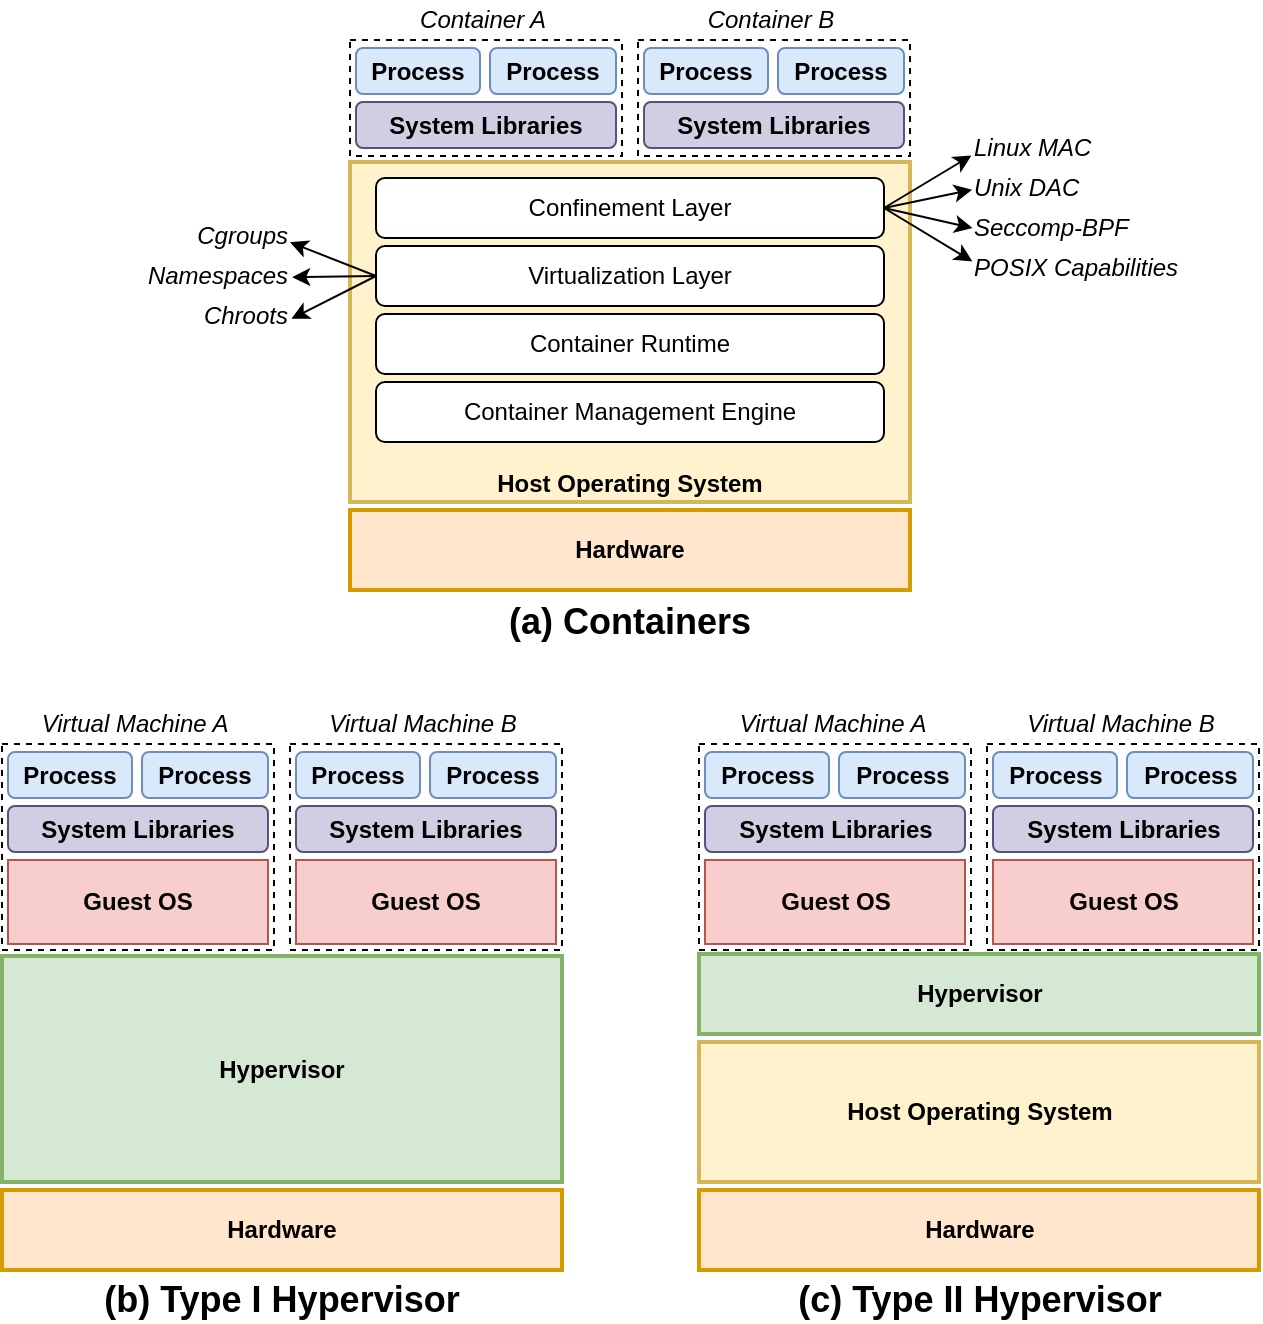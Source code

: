 <mxfile version="14.6.13" type="device"><diagram id="Iyh_wsnr-y02IcqG2gbX" name="Page-1"><mxGraphModel dx="2295" dy="1297" grid="1" gridSize="10" guides="1" tooltips="1" connect="1" arrows="1" fold="1" page="1" pageScale="1" pageWidth="850" pageHeight="1100" math="1" shadow="0"><root><mxCell id="0"/><mxCell id="1" parent="0"/><mxCell id="WYWR_9nGMZGuRG-j_Kwl-5" value="Host Operating System" style="rounded=0;whiteSpace=wrap;html=1;align=center;strokeWidth=2;fillColor=#fff2cc;strokeColor=#d6b656;fontStyle=1;verticalAlign=bottom;" vertex="1" parent="1"><mxGeometry x="270" y="121" width="280" height="170" as="geometry"/></mxCell><mxCell id="WYWR_9nGMZGuRG-j_Kwl-6" value="&lt;b&gt;Hardware&lt;/b&gt;" style="rounded=0;whiteSpace=wrap;html=1;align=center;strokeWidth=2;fillColor=#ffe6cc;strokeColor=#d79b00;" vertex="1" parent="1"><mxGeometry x="270" y="295" width="280" height="40" as="geometry"/></mxCell><mxCell id="WYWR_9nGMZGuRG-j_Kwl-15" value="Container Runtime" style="rounded=1;whiteSpace=wrap;html=1;strokeWidth=1;align=center;" vertex="1" parent="1"><mxGeometry x="283" y="197" width="254" height="30" as="geometry"/></mxCell><mxCell id="WYWR_9nGMZGuRG-j_Kwl-16" value="Container Management Engine" style="rounded=1;whiteSpace=wrap;html=1;strokeWidth=1;align=center;" vertex="1" parent="1"><mxGeometry x="283" y="231" width="254" height="30" as="geometry"/></mxCell><mxCell id="WYWR_9nGMZGuRG-j_Kwl-41" style="edgeStyle=none;rounded=0;orthogonalLoop=1;jettySize=auto;html=1;exitX=0;exitY=0.5;exitDx=0;exitDy=0;entryX=1;entryY=0.656;entryDx=0;entryDy=0;entryPerimeter=0;" edge="1" parent="1" source="WYWR_9nGMZGuRG-j_Kwl-20" target="WYWR_9nGMZGuRG-j_Kwl-35"><mxGeometry relative="1" as="geometry"/></mxCell><mxCell id="WYWR_9nGMZGuRG-j_Kwl-42" style="edgeStyle=none;rounded=0;orthogonalLoop=1;jettySize=auto;html=1;exitX=0;exitY=0.5;exitDx=0;exitDy=0;entryX=1.012;entryY=0.53;entryDx=0;entryDy=0;entryPerimeter=0;" edge="1" parent="1" source="WYWR_9nGMZGuRG-j_Kwl-20" target="WYWR_9nGMZGuRG-j_Kwl-34"><mxGeometry relative="1" as="geometry"/></mxCell><mxCell id="WYWR_9nGMZGuRG-j_Kwl-43" style="edgeStyle=none;rounded=0;orthogonalLoop=1;jettySize=auto;html=1;exitX=0;exitY=0.5;exitDx=0;exitDy=0;entryX=1.011;entryY=0.57;entryDx=0;entryDy=0;entryPerimeter=0;" edge="1" parent="1" source="WYWR_9nGMZGuRG-j_Kwl-20" target="WYWR_9nGMZGuRG-j_Kwl-36"><mxGeometry relative="1" as="geometry"/></mxCell><mxCell id="WYWR_9nGMZGuRG-j_Kwl-20" value="Virtualization Layer" style="rounded=1;whiteSpace=wrap;html=1;strokeWidth=1;align=center;" vertex="1" parent="1"><mxGeometry x="283" y="163" width="254" height="30" as="geometry"/></mxCell><mxCell id="WYWR_9nGMZGuRG-j_Kwl-30" style="edgeStyle=none;rounded=0;orthogonalLoop=1;jettySize=auto;html=1;exitX=1;exitY=0.5;exitDx=0;exitDy=0;entryX=0.01;entryY=0.686;entryDx=0;entryDy=0;entryPerimeter=0;" edge="1" parent="1" source="WYWR_9nGMZGuRG-j_Kwl-21" target="WYWR_9nGMZGuRG-j_Kwl-22"><mxGeometry relative="1" as="geometry"/></mxCell><mxCell id="WYWR_9nGMZGuRG-j_Kwl-31" style="edgeStyle=none;rounded=0;orthogonalLoop=1;jettySize=auto;html=1;exitX=1;exitY=0.5;exitDx=0;exitDy=0;entryX=0.015;entryY=0.544;entryDx=0;entryDy=0;entryPerimeter=0;" edge="1" parent="1" source="WYWR_9nGMZGuRG-j_Kwl-21" target="WYWR_9nGMZGuRG-j_Kwl-23"><mxGeometry relative="1" as="geometry"/></mxCell><mxCell id="WYWR_9nGMZGuRG-j_Kwl-32" style="edgeStyle=none;rounded=0;orthogonalLoop=1;jettySize=auto;html=1;exitX=1;exitY=0.5;exitDx=0;exitDy=0;entryX=0.014;entryY=0.502;entryDx=0;entryDy=0;entryPerimeter=0;" edge="1" parent="1" source="WYWR_9nGMZGuRG-j_Kwl-21" target="WYWR_9nGMZGuRG-j_Kwl-24"><mxGeometry relative="1" as="geometry"/></mxCell><mxCell id="WYWR_9nGMZGuRG-j_Kwl-33" style="edgeStyle=none;rounded=0;orthogonalLoop=1;jettySize=auto;html=1;exitX=1;exitY=0.5;exitDx=0;exitDy=0;entryX=0.01;entryY=0.335;entryDx=0;entryDy=0;entryPerimeter=0;" edge="1" parent="1" source="WYWR_9nGMZGuRG-j_Kwl-21" target="WYWR_9nGMZGuRG-j_Kwl-25"><mxGeometry relative="1" as="geometry"/></mxCell><mxCell id="WYWR_9nGMZGuRG-j_Kwl-21" value="Confinement Layer" style="rounded=1;whiteSpace=wrap;html=1;strokeWidth=1;align=center;" vertex="1" parent="1"><mxGeometry x="283" y="129" width="254" height="30" as="geometry"/></mxCell><mxCell id="WYWR_9nGMZGuRG-j_Kwl-22" value="Linux MAC" style="text;html=1;align=left;verticalAlign=middle;resizable=0;points=[];autosize=1;strokeColor=none;fontStyle=2" vertex="1" parent="1"><mxGeometry x="580" y="104" width="70" height="20" as="geometry"/></mxCell><mxCell id="WYWR_9nGMZGuRG-j_Kwl-23" value="Unix DAC" style="text;html=1;align=left;verticalAlign=middle;resizable=0;points=[];autosize=1;strokeColor=none;fontStyle=2" vertex="1" parent="1"><mxGeometry x="580" y="124" width="70" height="20" as="geometry"/></mxCell><mxCell id="WYWR_9nGMZGuRG-j_Kwl-24" value="Seccomp-BPF" style="text;html=1;align=left;verticalAlign=middle;resizable=0;points=[];autosize=1;strokeColor=none;fontStyle=2" vertex="1" parent="1"><mxGeometry x="580" y="144" width="90" height="20" as="geometry"/></mxCell><mxCell id="WYWR_9nGMZGuRG-j_Kwl-25" value="POSIX Capabilities" style="text;html=1;align=left;verticalAlign=middle;resizable=0;points=[];autosize=1;strokeColor=none;fontStyle=2" vertex="1" parent="1"><mxGeometry x="580" y="164" width="120" height="20" as="geometry"/></mxCell><mxCell id="WYWR_9nGMZGuRG-j_Kwl-34" value="Namespaces" style="text;html=1;align=right;verticalAlign=middle;resizable=0;points=[];autosize=1;strokeColor=none;fontStyle=2" vertex="1" parent="1"><mxGeometry x="150" y="168" width="90" height="20" as="geometry"/></mxCell><mxCell id="WYWR_9nGMZGuRG-j_Kwl-35" value="Cgroups" style="text;html=1;align=right;verticalAlign=middle;resizable=0;points=[];autosize=1;strokeColor=none;fontStyle=2" vertex="1" parent="1"><mxGeometry x="180" y="148" width="60" height="20" as="geometry"/></mxCell><mxCell id="WYWR_9nGMZGuRG-j_Kwl-36" value="Chroots" style="text;html=1;align=right;verticalAlign=middle;resizable=0;points=[];autosize=1;strokeColor=none;fontStyle=2" vertex="1" parent="1"><mxGeometry x="180" y="188" width="60" height="20" as="geometry"/></mxCell><mxCell id="WYWR_9nGMZGuRG-j_Kwl-45" value="(a) Containers" style="text;html=1;strokeColor=none;fillColor=none;align=center;verticalAlign=middle;whiteSpace=wrap;rounded=0;fontSize=18;fontStyle=1" vertex="1" parent="1"><mxGeometry x="315" y="341" width="190" height="20" as="geometry"/></mxCell><mxCell id="WYWR_9nGMZGuRG-j_Kwl-46" value="" style="rounded=0;whiteSpace=wrap;html=1;fontSize=23;fillColor=none;dashed=1;" vertex="1" parent="1"><mxGeometry x="96" y="412" width="136" height="103" as="geometry"/></mxCell><mxCell id="WYWR_9nGMZGuRG-j_Kwl-47" value="" style="rounded=0;whiteSpace=wrap;html=1;fontSize=23;fillColor=none;dashed=1;" vertex="1" parent="1"><mxGeometry x="240" y="412" width="136" height="103" as="geometry"/></mxCell><mxCell id="WYWR_9nGMZGuRG-j_Kwl-48" value="&lt;i&gt;Virtual Machine A&lt;/i&gt;" style="text;html=1;align=center;verticalAlign=middle;resizable=0;points=[];autosize=1;fontSize=12;" vertex="1" parent="1"><mxGeometry x="107" y="392" width="110" height="20" as="geometry"/></mxCell><mxCell id="WYWR_9nGMZGuRG-j_Kwl-50" value="&lt;b&gt;Hardware&lt;/b&gt;" style="rounded=0;whiteSpace=wrap;html=1;align=center;strokeWidth=2;fillColor=#ffe6cc;strokeColor=#d79b00;" vertex="1" parent="1"><mxGeometry x="96" y="635" width="280" height="40" as="geometry"/></mxCell><mxCell id="WYWR_9nGMZGuRG-j_Kwl-51" value="&lt;b&gt;System Libraries&lt;/b&gt;" style="rounded=1;whiteSpace=wrap;html=1;align=center;strokeWidth=1;fillColor=#d0cee2;strokeColor=#56517e;" vertex="1" parent="1"><mxGeometry x="99" y="443" width="130" height="23" as="geometry"/></mxCell><mxCell id="WYWR_9nGMZGuRG-j_Kwl-52" value="&lt;b&gt;Process&lt;/b&gt;" style="rounded=1;whiteSpace=wrap;html=1;align=center;strokeWidth=1;fillColor=#dae8fc;strokeColor=#6c8ebf;" vertex="1" parent="1"><mxGeometry x="243" y="416" width="62" height="23" as="geometry"/></mxCell><mxCell id="WYWR_9nGMZGuRG-j_Kwl-53" value="&lt;b&gt;Process&lt;/b&gt;" style="rounded=1;whiteSpace=wrap;html=1;align=center;strokeWidth=1;fillColor=#dae8fc;strokeColor=#6c8ebf;" vertex="1" parent="1"><mxGeometry x="310" y="416" width="63" height="23" as="geometry"/></mxCell><mxCell id="WYWR_9nGMZGuRG-j_Kwl-54" value="&lt;b&gt;System Libraries&lt;/b&gt;" style="rounded=1;whiteSpace=wrap;html=1;align=center;strokeWidth=1;fillColor=#d0cee2;strokeColor=#56517e;" vertex="1" parent="1"><mxGeometry x="243" y="443" width="130" height="23" as="geometry"/></mxCell><mxCell id="WYWR_9nGMZGuRG-j_Kwl-70" value="&lt;b&gt;Process&lt;/b&gt;" style="rounded=1;whiteSpace=wrap;html=1;align=center;strokeWidth=1;fillColor=#dae8fc;strokeColor=#6c8ebf;" vertex="1" parent="1"><mxGeometry x="99" y="416" width="62" height="23" as="geometry"/></mxCell><mxCell id="WYWR_9nGMZGuRG-j_Kwl-71" value="&lt;b&gt;Process&lt;/b&gt;" style="rounded=1;whiteSpace=wrap;html=1;align=center;strokeWidth=1;fillColor=#dae8fc;strokeColor=#6c8ebf;" vertex="1" parent="1"><mxGeometry x="166" y="416" width="63" height="23" as="geometry"/></mxCell><mxCell id="WYWR_9nGMZGuRG-j_Kwl-76" value="(b) Type I Hypervisor" style="text;html=1;strokeColor=none;fillColor=none;align=center;verticalAlign=middle;whiteSpace=wrap;rounded=0;fontSize=18;fontStyle=1" vertex="1" parent="1"><mxGeometry x="140.5" y="680" width="190" height="20" as="geometry"/></mxCell><mxCell id="WYWR_9nGMZGuRG-j_Kwl-77" value="Hypervisor" style="rounded=0;whiteSpace=wrap;html=1;strokeColor=#82b366;fillColor=#d5e8d4;strokeWidth=2;fontStyle=1;" vertex="1" parent="1"><mxGeometry x="96" y="518" width="280" height="113" as="geometry"/></mxCell><mxCell id="WYWR_9nGMZGuRG-j_Kwl-78" value="&lt;b&gt;Guest OS&lt;/b&gt;" style="rounded=0;whiteSpace=wrap;html=1;align=center;strokeWidth=1;fillColor=#f8cecc;strokeColor=#b85450;" vertex="1" parent="1"><mxGeometry x="243" y="470" width="130" height="42" as="geometry"/></mxCell><mxCell id="WYWR_9nGMZGuRG-j_Kwl-79" value="&lt;b&gt;Guest OS&lt;/b&gt;" style="rounded=0;whiteSpace=wrap;html=1;align=center;strokeWidth=1;fillColor=#f8cecc;strokeColor=#b85450;" vertex="1" parent="1"><mxGeometry x="99" y="470" width="130" height="42" as="geometry"/></mxCell><mxCell id="WYWR_9nGMZGuRG-j_Kwl-80" value="&lt;i&gt;Virtual Machine B&lt;/i&gt;" style="text;html=1;align=center;verticalAlign=middle;resizable=0;points=[];autosize=1;fontSize=12;" vertex="1" parent="1"><mxGeometry x="251" y="392" width="110" height="20" as="geometry"/></mxCell><mxCell id="WYWR_9nGMZGuRG-j_Kwl-82" value="" style="rounded=0;whiteSpace=wrap;html=1;fontSize=23;fillColor=none;dashed=1;" vertex="1" parent="1"><mxGeometry x="444.5" y="412" width="136" height="103" as="geometry"/></mxCell><mxCell id="WYWR_9nGMZGuRG-j_Kwl-83" value="" style="rounded=0;whiteSpace=wrap;html=1;fontSize=23;fillColor=none;dashed=1;" vertex="1" parent="1"><mxGeometry x="588.5" y="412" width="136" height="103" as="geometry"/></mxCell><mxCell id="WYWR_9nGMZGuRG-j_Kwl-84" value="&lt;i&gt;Virtual Machine A&lt;/i&gt;" style="text;html=1;align=center;verticalAlign=middle;resizable=0;points=[];autosize=1;fontSize=12;" vertex="1" parent="1"><mxGeometry x="455.5" y="392" width="110" height="20" as="geometry"/></mxCell><mxCell id="WYWR_9nGMZGuRG-j_Kwl-85" value="Host Operating System" style="rounded=0;whiteSpace=wrap;html=1;align=center;strokeWidth=2;fillColor=#fff2cc;strokeColor=#d6b656;fontStyle=1;verticalAlign=middle;" vertex="1" parent="1"><mxGeometry x="444.5" y="561" width="280" height="70" as="geometry"/></mxCell><mxCell id="WYWR_9nGMZGuRG-j_Kwl-86" value="&lt;b&gt;Hardware&lt;/b&gt;" style="rounded=0;whiteSpace=wrap;html=1;align=center;strokeWidth=2;fillColor=#ffe6cc;strokeColor=#d79b00;" vertex="1" parent="1"><mxGeometry x="444.5" y="635" width="280" height="40" as="geometry"/></mxCell><mxCell id="WYWR_9nGMZGuRG-j_Kwl-87" value="&lt;b&gt;System Libraries&lt;/b&gt;" style="rounded=1;whiteSpace=wrap;html=1;align=center;strokeWidth=1;fillColor=#d0cee2;strokeColor=#56517e;" vertex="1" parent="1"><mxGeometry x="447.5" y="443" width="130" height="23" as="geometry"/></mxCell><mxCell id="WYWR_9nGMZGuRG-j_Kwl-88" value="&lt;b&gt;Process&lt;/b&gt;" style="rounded=1;whiteSpace=wrap;html=1;align=center;strokeWidth=1;fillColor=#dae8fc;strokeColor=#6c8ebf;" vertex="1" parent="1"><mxGeometry x="591.5" y="416" width="62" height="23" as="geometry"/></mxCell><mxCell id="WYWR_9nGMZGuRG-j_Kwl-89" value="&lt;b&gt;Process&lt;/b&gt;" style="rounded=1;whiteSpace=wrap;html=1;align=center;strokeWidth=1;fillColor=#dae8fc;strokeColor=#6c8ebf;" vertex="1" parent="1"><mxGeometry x="658.5" y="416" width="63" height="23" as="geometry"/></mxCell><mxCell id="WYWR_9nGMZGuRG-j_Kwl-90" value="&lt;b&gt;System Libraries&lt;/b&gt;" style="rounded=1;whiteSpace=wrap;html=1;align=center;strokeWidth=1;fillColor=#d0cee2;strokeColor=#56517e;" vertex="1" parent="1"><mxGeometry x="591.5" y="443" width="130" height="23" as="geometry"/></mxCell><mxCell id="WYWR_9nGMZGuRG-j_Kwl-91" value="&lt;b&gt;Process&lt;/b&gt;" style="rounded=1;whiteSpace=wrap;html=1;align=center;strokeWidth=1;fillColor=#dae8fc;strokeColor=#6c8ebf;" vertex="1" parent="1"><mxGeometry x="447.5" y="416" width="62" height="23" as="geometry"/></mxCell><mxCell id="WYWR_9nGMZGuRG-j_Kwl-92" value="&lt;b&gt;Process&lt;/b&gt;" style="rounded=1;whiteSpace=wrap;html=1;align=center;strokeWidth=1;fillColor=#dae8fc;strokeColor=#6c8ebf;" vertex="1" parent="1"><mxGeometry x="514.5" y="416" width="63" height="23" as="geometry"/></mxCell><mxCell id="WYWR_9nGMZGuRG-j_Kwl-93" value="(c) Type II Hypervisor" style="text;html=1;strokeColor=none;fillColor=none;align=center;verticalAlign=middle;whiteSpace=wrap;rounded=0;fontSize=18;fontStyle=1" vertex="1" parent="1"><mxGeometry x="489.5" y="680" width="190" height="20" as="geometry"/></mxCell><mxCell id="WYWR_9nGMZGuRG-j_Kwl-94" value="Hypervisor" style="rounded=0;whiteSpace=wrap;html=1;strokeColor=#82b366;fillColor=#d5e8d4;strokeWidth=2;fontStyle=1;" vertex="1" parent="1"><mxGeometry x="444.5" y="517" width="280" height="40" as="geometry"/></mxCell><mxCell id="WYWR_9nGMZGuRG-j_Kwl-95" value="&lt;b&gt;Guest OS&lt;/b&gt;" style="rounded=0;whiteSpace=wrap;html=1;align=center;strokeWidth=1;fillColor=#f8cecc;strokeColor=#b85450;" vertex="1" parent="1"><mxGeometry x="591.5" y="470" width="130" height="42" as="geometry"/></mxCell><mxCell id="WYWR_9nGMZGuRG-j_Kwl-96" value="&lt;b&gt;Guest OS&lt;/b&gt;" style="rounded=0;whiteSpace=wrap;html=1;align=center;strokeWidth=1;fillColor=#f8cecc;strokeColor=#b85450;" vertex="1" parent="1"><mxGeometry x="447.5" y="470" width="130" height="42" as="geometry"/></mxCell><mxCell id="WYWR_9nGMZGuRG-j_Kwl-97" value="&lt;i&gt;Virtual Machine B&lt;/i&gt;" style="text;html=1;align=center;verticalAlign=middle;resizable=0;points=[];autosize=1;fontSize=12;" vertex="1" parent="1"><mxGeometry x="599.5" y="392" width="110" height="20" as="geometry"/></mxCell><mxCell id="WYWR_9nGMZGuRG-j_Kwl-98" value="" style="rounded=0;whiteSpace=wrap;html=1;fontSize=23;fillColor=none;dashed=1;" vertex="1" parent="1"><mxGeometry x="270" y="60" width="136" height="58" as="geometry"/></mxCell><mxCell id="WYWR_9nGMZGuRG-j_Kwl-99" value="" style="rounded=0;whiteSpace=wrap;html=1;fontSize=23;fillColor=none;dashed=1;" vertex="1" parent="1"><mxGeometry x="414" y="60" width="136" height="58" as="geometry"/></mxCell><mxCell id="WYWR_9nGMZGuRG-j_Kwl-100" value="&lt;i&gt;Container A&lt;/i&gt;" style="text;html=1;align=center;verticalAlign=middle;resizable=0;points=[];autosize=1;fontSize=12;" vertex="1" parent="1"><mxGeometry x="296" y="40" width="80" height="20" as="geometry"/></mxCell><mxCell id="WYWR_9nGMZGuRG-j_Kwl-101" value="&lt;b&gt;System Libraries&lt;/b&gt;" style="rounded=1;whiteSpace=wrap;html=1;align=center;strokeWidth=1;fillColor=#d0cee2;strokeColor=#56517e;" vertex="1" parent="1"><mxGeometry x="273" y="91" width="130" height="23" as="geometry"/></mxCell><mxCell id="WYWR_9nGMZGuRG-j_Kwl-102" value="&lt;b&gt;Process&lt;/b&gt;" style="rounded=1;whiteSpace=wrap;html=1;align=center;strokeWidth=1;fillColor=#dae8fc;strokeColor=#6c8ebf;" vertex="1" parent="1"><mxGeometry x="417" y="64" width="62" height="23" as="geometry"/></mxCell><mxCell id="WYWR_9nGMZGuRG-j_Kwl-103" value="&lt;b&gt;Process&lt;/b&gt;" style="rounded=1;whiteSpace=wrap;html=1;align=center;strokeWidth=1;fillColor=#dae8fc;strokeColor=#6c8ebf;" vertex="1" parent="1"><mxGeometry x="484" y="64" width="63" height="23" as="geometry"/></mxCell><mxCell id="WYWR_9nGMZGuRG-j_Kwl-104" value="&lt;b&gt;System Libraries&lt;/b&gt;" style="rounded=1;whiteSpace=wrap;html=1;align=center;strokeWidth=1;fillColor=#d0cee2;strokeColor=#56517e;" vertex="1" parent="1"><mxGeometry x="417" y="91" width="130" height="23" as="geometry"/></mxCell><mxCell id="WYWR_9nGMZGuRG-j_Kwl-105" value="&lt;b&gt;Process&lt;/b&gt;" style="rounded=1;whiteSpace=wrap;html=1;align=center;strokeWidth=1;fillColor=#dae8fc;strokeColor=#6c8ebf;" vertex="1" parent="1"><mxGeometry x="273" y="64" width="62" height="23" as="geometry"/></mxCell><mxCell id="WYWR_9nGMZGuRG-j_Kwl-106" value="&lt;b&gt;Process&lt;/b&gt;" style="rounded=1;whiteSpace=wrap;html=1;align=center;strokeWidth=1;fillColor=#dae8fc;strokeColor=#6c8ebf;" vertex="1" parent="1"><mxGeometry x="340" y="64" width="63" height="23" as="geometry"/></mxCell><mxCell id="WYWR_9nGMZGuRG-j_Kwl-109" value="&lt;i&gt;Container B&lt;/i&gt;" style="text;html=1;align=center;verticalAlign=middle;resizable=0;points=[];autosize=1;fontSize=12;" vertex="1" parent="1"><mxGeometry x="440" y="40" width="80" height="20" as="geometry"/></mxCell></root></mxGraphModel></diagram></mxfile>